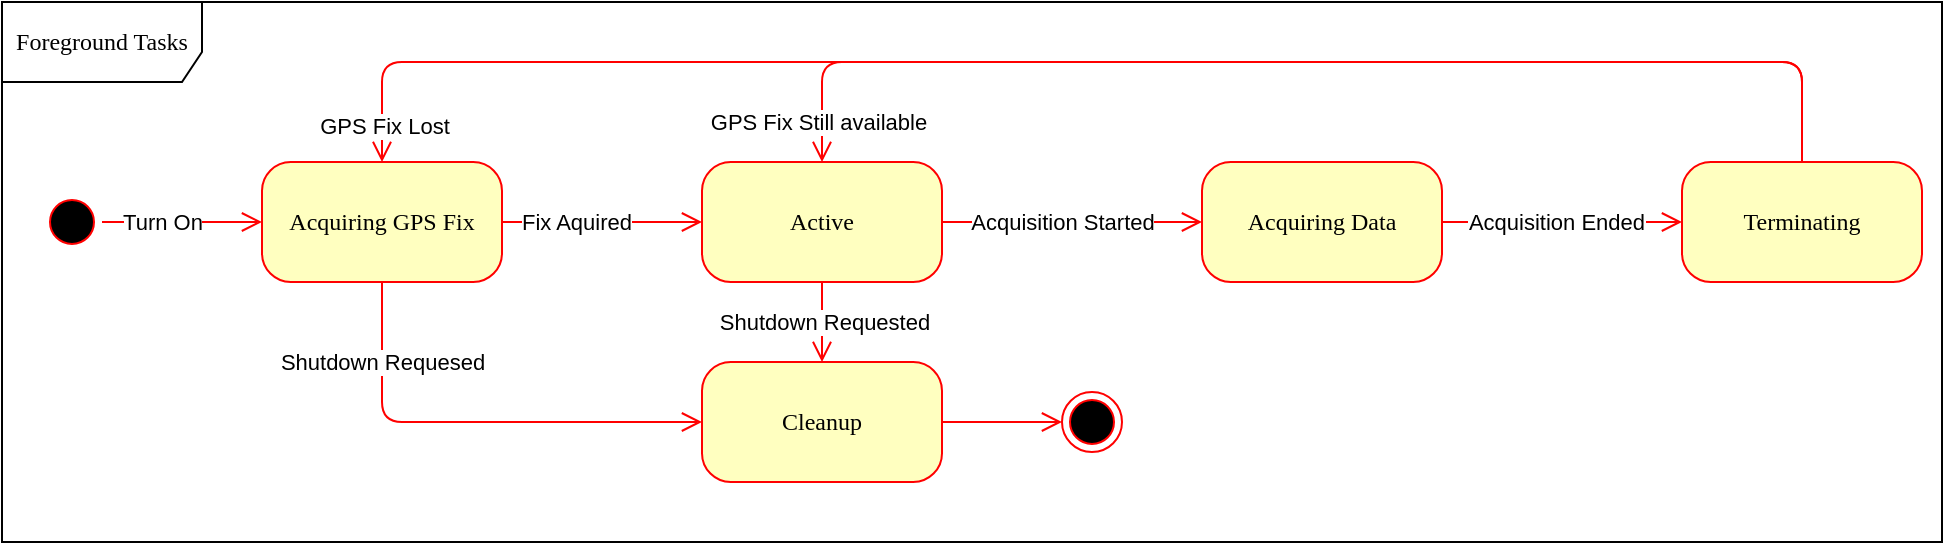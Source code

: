 <mxfile version="17.2.3" type="github"><diagram name="Page-1" id="58cdce13-f638-feb5-8d6f-7d28b1aa9fa0"><mxGraphModel dx="1186" dy="1691" grid="1" gridSize="10" guides="1" tooltips="1" connect="1" arrows="1" fold="1" page="1" pageScale="1" pageWidth="1100" pageHeight="850" background="none" math="0" shadow="0"><root><mxCell id="0"/><mxCell id="1" parent="0"/><mxCell id="382b91b5511bd0f7-1" value="" style="ellipse;html=1;shape=startState;fillColor=#000000;strokeColor=#ff0000;rounded=1;shadow=0;comic=0;labelBackgroundColor=none;fontFamily=Verdana;fontSize=12;fontColor=#000000;align=center;direction=south;" parent="1" vertex="1"><mxGeometry x="130" y="135" width="30" height="30" as="geometry"/></mxCell><mxCell id="382b91b5511bd0f7-6" value="Acquiring GPS Fix " style="rounded=1;whiteSpace=wrap;html=1;arcSize=24;fillColor=#ffffc0;strokeColor=#ff0000;shadow=0;comic=0;labelBackgroundColor=none;fontFamily=Verdana;fontSize=12;fontColor=#000000;align=center;" parent="1" vertex="1"><mxGeometry x="240" y="120" width="120" height="60" as="geometry"/></mxCell><mxCell id="382b91b5511bd0f7-7" value="Cleanup" style="rounded=1;whiteSpace=wrap;html=1;arcSize=24;fillColor=#ffffc0;strokeColor=#ff0000;shadow=0;comic=0;labelBackgroundColor=none;fontFamily=Verdana;fontSize=12;fontColor=#000000;align=center;" parent="1" vertex="1"><mxGeometry x="460" y="220" width="120" height="60" as="geometry"/></mxCell><mxCell id="2a3bc250acf0617d-9" style="edgeStyle=orthogonalEdgeStyle;html=1;labelBackgroundColor=none;endArrow=open;endSize=8;strokeColor=#ff0000;fontFamily=Verdana;fontSize=12;align=left;" parent="1" source="382b91b5511bd0f7-1" target="382b91b5511bd0f7-6" edge="1"><mxGeometry relative="1" as="geometry"/></mxCell><mxCell id="E-dEQivBG-XzeHHKCT47-2" value="Turn On" style="edgeLabel;html=1;align=center;verticalAlign=middle;resizable=0;points=[];" vertex="1" connectable="0" parent="2a3bc250acf0617d-9"><mxGeometry x="0.221" y="1" relative="1" as="geometry"><mxPoint x="-19" y="1" as="offset"/></mxGeometry></mxCell><mxCell id="E-dEQivBG-XzeHHKCT47-1" value="" style="ellipse;html=1;shape=endState;fillColor=#000000;strokeColor=#ff0000;rounded=1;shadow=0;comic=0;labelBackgroundColor=none;fontFamily=Verdana;fontSize=12;fontColor=#000000;align=center;" vertex="1" parent="1"><mxGeometry x="640" y="235" width="30" height="30" as="geometry"/></mxCell><mxCell id="E-dEQivBG-XzeHHKCT47-3" value="Active" style="rounded=1;whiteSpace=wrap;html=1;arcSize=24;fillColor=#ffffc0;strokeColor=#ff0000;shadow=0;comic=0;labelBackgroundColor=none;fontFamily=Verdana;fontSize=12;fontColor=#000000;align=center;" vertex="1" parent="1"><mxGeometry x="460" y="120" width="120" height="60" as="geometry"/></mxCell><mxCell id="E-dEQivBG-XzeHHKCT47-4" style="edgeStyle=orthogonalEdgeStyle;html=1;labelBackgroundColor=none;endArrow=open;endSize=8;strokeColor=#ff0000;fontFamily=Verdana;fontSize=12;align=left;exitX=1;exitY=0.5;exitDx=0;exitDy=0;entryX=0;entryY=0.5;entryDx=0;entryDy=0;" edge="1" parent="1" source="382b91b5511bd0f7-6" target="E-dEQivBG-XzeHHKCT47-3"><mxGeometry relative="1" as="geometry"><mxPoint x="510" y="270" as="sourcePoint"/><Array as="points"/><mxPoint x="420" y="150" as="targetPoint"/></mxGeometry></mxCell><mxCell id="E-dEQivBG-XzeHHKCT47-5" value="Fix Aquired" style="edgeLabel;html=1;align=center;verticalAlign=middle;resizable=0;points=[];" vertex="1" connectable="0" parent="E-dEQivBG-XzeHHKCT47-4"><mxGeometry x="-0.325" y="1" relative="1" as="geometry"><mxPoint x="3" y="1" as="offset"/></mxGeometry></mxCell><mxCell id="E-dEQivBG-XzeHHKCT47-6" value="Acquiring Data" style="rounded=1;whiteSpace=wrap;html=1;arcSize=24;fillColor=#ffffc0;strokeColor=#ff0000;shadow=0;comic=0;labelBackgroundColor=none;fontFamily=Verdana;fontSize=12;fontColor=#000000;align=center;" vertex="1" parent="1"><mxGeometry x="710" y="120" width="120" height="60" as="geometry"/></mxCell><mxCell id="E-dEQivBG-XzeHHKCT47-7" style="edgeStyle=orthogonalEdgeStyle;html=1;exitX=1;exitY=0.5;entryX=0;entryY=0.5;labelBackgroundColor=none;endArrow=open;endSize=8;strokeColor=#ff0000;fontFamily=Verdana;fontSize=12;align=left;entryDx=0;entryDy=0;exitDx=0;exitDy=0;" edge="1" parent="1" source="E-dEQivBG-XzeHHKCT47-3" target="E-dEQivBG-XzeHHKCT47-6"><mxGeometry relative="1" as="geometry"><mxPoint x="590" y="320" as="sourcePoint"/><mxPoint x="550" y="275" as="targetPoint"/></mxGeometry></mxCell><mxCell id="E-dEQivBG-XzeHHKCT47-8" value="Acquisition Started" style="edgeLabel;html=1;align=center;verticalAlign=middle;resizable=0;points=[];" vertex="1" connectable="0" parent="E-dEQivBG-XzeHHKCT47-7"><mxGeometry x="-0.323" relative="1" as="geometry"><mxPoint x="16" as="offset"/></mxGeometry></mxCell><mxCell id="E-dEQivBG-XzeHHKCT47-10" value="Foreground Tasks" style="shape=umlFrame;whiteSpace=wrap;html=1;rounded=1;shadow=0;comic=0;labelBackgroundColor=none;strokeWidth=1;fontFamily=Verdana;fontSize=12;align=center;width=100;height=40;" vertex="1" parent="1"><mxGeometry x="110" y="40" width="970" height="270" as="geometry"/></mxCell><mxCell id="E-dEQivBG-XzeHHKCT47-11" value="Terminating" style="rounded=1;whiteSpace=wrap;html=1;arcSize=24;fillColor=#ffffc0;strokeColor=#ff0000;shadow=0;comic=0;labelBackgroundColor=none;fontFamily=Verdana;fontSize=12;fontColor=#000000;align=center;" vertex="1" parent="1"><mxGeometry x="950" y="120" width="120" height="60" as="geometry"/></mxCell><mxCell id="E-dEQivBG-XzeHHKCT47-12" style="edgeStyle=orthogonalEdgeStyle;html=1;exitX=1;exitY=0.5;entryX=0;entryY=0.5;labelBackgroundColor=none;endArrow=open;endSize=8;strokeColor=#ff0000;fontFamily=Verdana;fontSize=12;align=left;entryDx=0;entryDy=0;exitDx=0;exitDy=0;" edge="1" parent="1" source="E-dEQivBG-XzeHHKCT47-6" target="E-dEQivBG-XzeHHKCT47-11"><mxGeometry relative="1" as="geometry"><mxPoint x="590" y="160" as="sourcePoint"/><mxPoint x="720" y="160" as="targetPoint"/></mxGeometry></mxCell><mxCell id="E-dEQivBG-XzeHHKCT47-13" value="Acquisition Ended" style="edgeLabel;html=1;align=center;verticalAlign=middle;resizable=0;points=[];" vertex="1" connectable="0" parent="E-dEQivBG-XzeHHKCT47-12"><mxGeometry x="-0.323" relative="1" as="geometry"><mxPoint x="16" as="offset"/></mxGeometry></mxCell><mxCell id="E-dEQivBG-XzeHHKCT47-14" style="edgeStyle=orthogonalEdgeStyle;html=1;exitX=0.5;exitY=0;entryX=0.5;entryY=0;labelBackgroundColor=none;endArrow=open;endSize=8;strokeColor=#ff0000;fontFamily=Verdana;fontSize=12;align=left;exitDx=0;exitDy=0;entryDx=0;entryDy=0;" edge="1" parent="1" source="E-dEQivBG-XzeHHKCT47-11" target="382b91b5511bd0f7-6"><mxGeometry relative="1" as="geometry"><mxPoint x="550" y="245" as="sourcePoint"/><mxPoint x="840" y="290" as="targetPoint"/><Array as="points"><mxPoint x="1010" y="70"/><mxPoint x="300" y="70"/></Array></mxGeometry></mxCell><mxCell id="E-dEQivBG-XzeHHKCT47-17" value="GPS Fix Lost" style="edgeLabel;html=1;align=center;verticalAlign=middle;resizable=0;points=[];" vertex="1" connectable="0" parent="E-dEQivBG-XzeHHKCT47-14"><mxGeometry x="0.955" y="1" relative="1" as="geometry"><mxPoint as="offset"/></mxGeometry></mxCell><mxCell id="E-dEQivBG-XzeHHKCT47-15" style="edgeStyle=orthogonalEdgeStyle;html=1;entryX=0.5;entryY=0;labelBackgroundColor=none;endArrow=open;endSize=8;strokeColor=#ff0000;fontFamily=Verdana;fontSize=12;align=left;entryDx=0;entryDy=0;exitX=0.5;exitY=0;exitDx=0;exitDy=0;" edge="1" parent="1" source="E-dEQivBG-XzeHHKCT47-11" target="E-dEQivBG-XzeHHKCT47-3"><mxGeometry relative="1" as="geometry"><mxPoint x="1010" y="130" as="sourcePoint"/><mxPoint x="310" y="130" as="targetPoint"/><Array as="points"><mxPoint x="1010" y="70"/><mxPoint x="520" y="70"/></Array></mxGeometry></mxCell><mxCell id="E-dEQivBG-XzeHHKCT47-16" value="GPS Fix Still available" style="edgeLabel;html=1;align=center;verticalAlign=middle;resizable=0;points=[];" vertex="1" connectable="0" parent="E-dEQivBG-XzeHHKCT47-15"><mxGeometry x="0.931" y="-2" relative="1" as="geometry"><mxPoint as="offset"/></mxGeometry></mxCell><mxCell id="E-dEQivBG-XzeHHKCT47-20" style="edgeStyle=orthogonalEdgeStyle;html=1;exitX=0.5;exitY=1;entryX=0;entryY=0.5;labelBackgroundColor=none;endArrow=open;endSize=8;strokeColor=#ff0000;fontFamily=Verdana;fontSize=12;align=left;entryDx=0;entryDy=0;exitDx=0;exitDy=0;" edge="1" parent="1" source="382b91b5511bd0f7-6" target="382b91b5511bd0f7-7"><mxGeometry relative="1" as="geometry"><mxPoint x="590" y="160" as="sourcePoint"/><mxPoint x="720" y="160" as="targetPoint"/><Array as="points"><mxPoint x="300" y="250"/></Array></mxGeometry></mxCell><mxCell id="E-dEQivBG-XzeHHKCT47-21" value="Shutdown Requesed" style="edgeLabel;html=1;align=center;verticalAlign=middle;resizable=0;points=[];" vertex="1" connectable="0" parent="E-dEQivBG-XzeHHKCT47-20"><mxGeometry x="-0.323" relative="1" as="geometry"><mxPoint x="-8" y="-30" as="offset"/></mxGeometry></mxCell><mxCell id="E-dEQivBG-XzeHHKCT47-22" style="edgeStyle=orthogonalEdgeStyle;html=1;exitX=0.5;exitY=1;entryX=0.5;entryY=0;labelBackgroundColor=none;endArrow=open;endSize=8;strokeColor=#ff0000;fontFamily=Verdana;fontSize=12;align=left;entryDx=0;entryDy=0;exitDx=0;exitDy=0;" edge="1" parent="1" source="E-dEQivBG-XzeHHKCT47-3" target="382b91b5511bd0f7-7"><mxGeometry relative="1" as="geometry"><mxPoint x="310" y="190" as="sourcePoint"/><mxPoint x="470" y="260" as="targetPoint"/><Array as="points"/></mxGeometry></mxCell><mxCell id="E-dEQivBG-XzeHHKCT47-24" style="edgeStyle=orthogonalEdgeStyle;html=1;exitX=1;exitY=0.5;entryX=0;entryY=0.5;labelBackgroundColor=none;endArrow=open;endSize=8;strokeColor=#ff0000;fontFamily=Verdana;fontSize=12;align=left;entryDx=0;entryDy=0;exitDx=0;exitDy=0;" edge="1" parent="1" source="382b91b5511bd0f7-7" target="E-dEQivBG-XzeHHKCT47-1"><mxGeometry relative="1" as="geometry"><mxPoint x="310" y="190" as="sourcePoint"/><mxPoint x="470" y="260" as="targetPoint"/><Array as="points"><mxPoint x="630" y="250"/><mxPoint x="630" y="250"/></Array></mxGeometry></mxCell><mxCell id="E-dEQivBG-XzeHHKCT47-25" value="Shutdown Requested" style="edgeLabel;html=1;align=center;verticalAlign=middle;resizable=0;points=[];" vertex="1" connectable="0" parent="E-dEQivBG-XzeHHKCT47-24"><mxGeometry x="-0.323" relative="1" as="geometry"><mxPoint x="-80" y="-50" as="offset"/></mxGeometry></mxCell></root></mxGraphModel></diagram></mxfile>